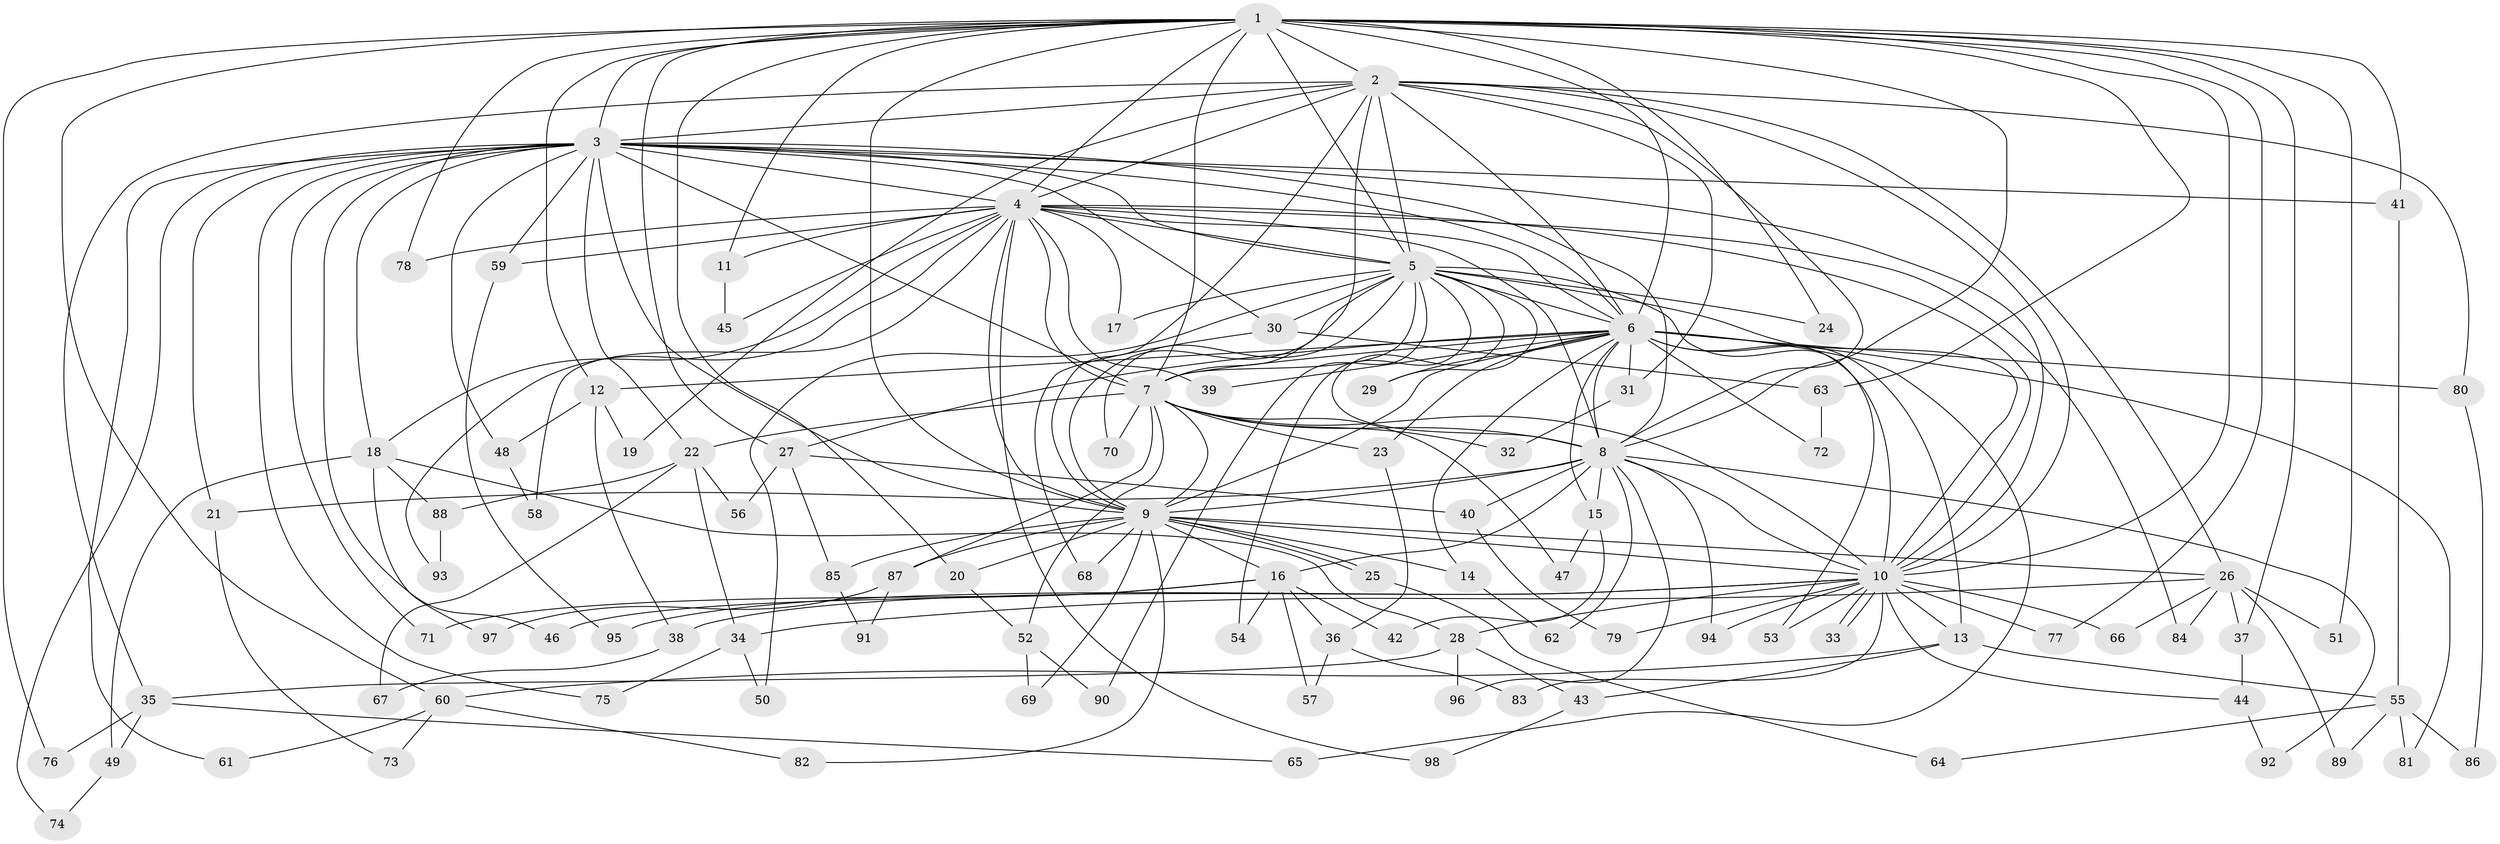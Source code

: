 // Generated by graph-tools (version 1.1) at 2025/45/03/09/25 04:45:26]
// undirected, 98 vertices, 221 edges
graph export_dot {
graph [start="1"]
  node [color=gray90,style=filled];
  1;
  2;
  3;
  4;
  5;
  6;
  7;
  8;
  9;
  10;
  11;
  12;
  13;
  14;
  15;
  16;
  17;
  18;
  19;
  20;
  21;
  22;
  23;
  24;
  25;
  26;
  27;
  28;
  29;
  30;
  31;
  32;
  33;
  34;
  35;
  36;
  37;
  38;
  39;
  40;
  41;
  42;
  43;
  44;
  45;
  46;
  47;
  48;
  49;
  50;
  51;
  52;
  53;
  54;
  55;
  56;
  57;
  58;
  59;
  60;
  61;
  62;
  63;
  64;
  65;
  66;
  67;
  68;
  69;
  70;
  71;
  72;
  73;
  74;
  75;
  76;
  77;
  78;
  79;
  80;
  81;
  82;
  83;
  84;
  85;
  86;
  87;
  88;
  89;
  90;
  91;
  92;
  93;
  94;
  95;
  96;
  97;
  98;
  1 -- 2;
  1 -- 3;
  1 -- 4;
  1 -- 5;
  1 -- 6;
  1 -- 7;
  1 -- 8;
  1 -- 9;
  1 -- 10;
  1 -- 11;
  1 -- 12;
  1 -- 20;
  1 -- 24;
  1 -- 27;
  1 -- 37;
  1 -- 41;
  1 -- 51;
  1 -- 60;
  1 -- 63;
  1 -- 76;
  1 -- 77;
  1 -- 78;
  2 -- 3;
  2 -- 4;
  2 -- 5;
  2 -- 6;
  2 -- 7;
  2 -- 8;
  2 -- 9;
  2 -- 10;
  2 -- 19;
  2 -- 26;
  2 -- 31;
  2 -- 35;
  2 -- 80;
  3 -- 4;
  3 -- 5;
  3 -- 6;
  3 -- 7;
  3 -- 8;
  3 -- 9;
  3 -- 10;
  3 -- 18;
  3 -- 21;
  3 -- 22;
  3 -- 30;
  3 -- 41;
  3 -- 46;
  3 -- 48;
  3 -- 59;
  3 -- 61;
  3 -- 71;
  3 -- 74;
  3 -- 75;
  4 -- 5;
  4 -- 6;
  4 -- 7;
  4 -- 8;
  4 -- 9;
  4 -- 10;
  4 -- 11;
  4 -- 17;
  4 -- 18;
  4 -- 39;
  4 -- 45;
  4 -- 58;
  4 -- 59;
  4 -- 78;
  4 -- 84;
  4 -- 93;
  4 -- 98;
  5 -- 6;
  5 -- 7;
  5 -- 8;
  5 -- 9;
  5 -- 10;
  5 -- 17;
  5 -- 24;
  5 -- 29;
  5 -- 30;
  5 -- 50;
  5 -- 53;
  5 -- 54;
  5 -- 70;
  5 -- 90;
  6 -- 7;
  6 -- 8;
  6 -- 9;
  6 -- 10;
  6 -- 12;
  6 -- 13;
  6 -- 14;
  6 -- 15;
  6 -- 23;
  6 -- 27;
  6 -- 29;
  6 -- 31;
  6 -- 39;
  6 -- 65;
  6 -- 72;
  6 -- 80;
  6 -- 81;
  7 -- 8;
  7 -- 9;
  7 -- 10;
  7 -- 22;
  7 -- 23;
  7 -- 32;
  7 -- 47;
  7 -- 52;
  7 -- 70;
  7 -- 87;
  8 -- 9;
  8 -- 10;
  8 -- 15;
  8 -- 16;
  8 -- 21;
  8 -- 40;
  8 -- 62;
  8 -- 92;
  8 -- 94;
  8 -- 96;
  9 -- 10;
  9 -- 14;
  9 -- 16;
  9 -- 20;
  9 -- 25;
  9 -- 25;
  9 -- 26;
  9 -- 68;
  9 -- 69;
  9 -- 82;
  9 -- 85;
  9 -- 87;
  10 -- 13;
  10 -- 28;
  10 -- 33;
  10 -- 33;
  10 -- 38;
  10 -- 44;
  10 -- 53;
  10 -- 66;
  10 -- 77;
  10 -- 79;
  10 -- 83;
  10 -- 94;
  10 -- 95;
  11 -- 45;
  12 -- 19;
  12 -- 38;
  12 -- 48;
  13 -- 43;
  13 -- 55;
  13 -- 60;
  14 -- 62;
  15 -- 42;
  15 -- 47;
  16 -- 36;
  16 -- 42;
  16 -- 46;
  16 -- 54;
  16 -- 57;
  16 -- 71;
  18 -- 28;
  18 -- 49;
  18 -- 88;
  18 -- 97;
  20 -- 52;
  21 -- 73;
  22 -- 34;
  22 -- 56;
  22 -- 67;
  22 -- 88;
  23 -- 36;
  25 -- 64;
  26 -- 34;
  26 -- 37;
  26 -- 51;
  26 -- 66;
  26 -- 84;
  26 -- 89;
  27 -- 40;
  27 -- 56;
  27 -- 85;
  28 -- 35;
  28 -- 43;
  28 -- 96;
  30 -- 63;
  30 -- 68;
  31 -- 32;
  34 -- 50;
  34 -- 75;
  35 -- 49;
  35 -- 65;
  35 -- 76;
  36 -- 57;
  36 -- 83;
  37 -- 44;
  38 -- 67;
  40 -- 79;
  41 -- 55;
  43 -- 98;
  44 -- 92;
  48 -- 58;
  49 -- 74;
  52 -- 69;
  52 -- 90;
  55 -- 64;
  55 -- 81;
  55 -- 86;
  55 -- 89;
  59 -- 95;
  60 -- 61;
  60 -- 73;
  60 -- 82;
  63 -- 72;
  80 -- 86;
  85 -- 91;
  87 -- 91;
  87 -- 97;
  88 -- 93;
}
